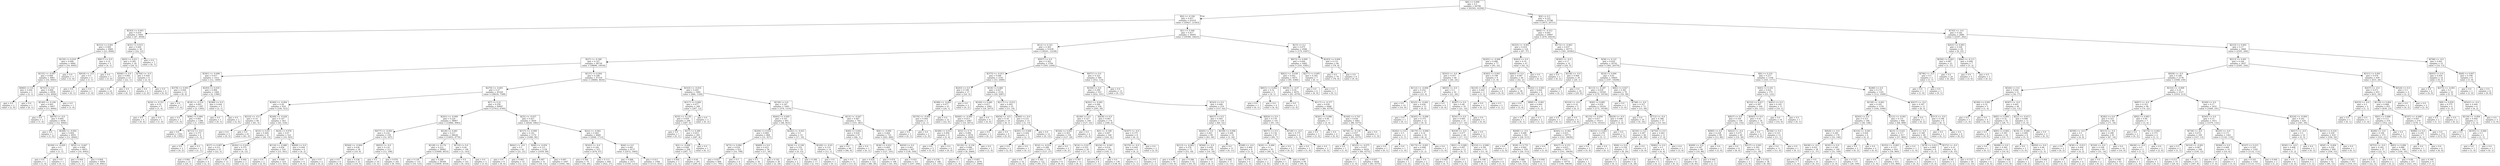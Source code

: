 digraph Tree {
node [shape=box] ;
0 [label="X[6] <= 0.099\ngini = 0.5\nsamples = 84796\nvalue = [42502, 42294]"] ;
1 [label="X[4] <= -0.194\ngini = 0.457\nsamples = 61010\nvalue = [39427, 21583]"] ;
0 -> 1 [labeldistance=2.5, labelangle=45, headlabel="True"] ;
2 [label="X[343] <= 0.003\ngini = 0.019\nsamples = 5005\nvalue = [47, 4958]"] ;
1 -> 2 ;
3 [label="X[312] <= 0.001\ngini = 0.009\nsamples = 4969\nvalue = [23, 4946]"] ;
2 -> 3 ;
4 [label="X[150] <= 0.018\ngini = 0.008\nsamples = 4964\nvalue = [19, 4945]"] ;
3 -> 4 ;
5 [label="X[155] <= -0.097\ngini = 0.006\nsamples = 4961\nvalue = [16, 4945]"] ;
4 -> 5 ;
6 [label="X[960] <= 0.0\ngini = 0.444\nsamples = 3\nvalue = [2, 1]"] ;
5 -> 6 ;
7 [label="gini = 0.0\nsamples = 2\nvalue = [2, 0]"] ;
6 -> 7 ;
8 [label="gini = 0.0\nsamples = 1\nvalue = [0, 1]"] ;
6 -> 8 ;
9 [label="X[743] <= 0.0\ngini = 0.006\nsamples = 4958\nvalue = [14, 4944]"] ;
5 -> 9 ;
10 [label="X[140] <= -0.106\ngini = 0.005\nsamples = 4957\nvalue = [13, 4944]"] ;
9 -> 10 ;
11 [label="gini = 0.0\nsamples = 1\nvalue = [1, 0]"] ;
10 -> 11 ;
12 [label="X[670] <= -0.0\ngini = 0.005\nsamples = 4956\nvalue = [12, 4944]"] ;
10 -> 12 ;
13 [label="gini = 0.0\nsamples = 1\nvalue = [1, 0]"] ;
12 -> 13 ;
14 [label="X[268] <= -0.004\ngini = 0.004\nsamples = 4955\nvalue = [11, 4944]"] ;
12 -> 14 ;
15 [label="X[184] <= -0.029\ngini = 0.5\nsamples = 2\nvalue = [1, 1]"] ;
14 -> 15 ;
16 [label="gini = 0.0\nsamples = 1\nvalue = [1, 0]"] ;
15 -> 16 ;
17 [label="gini = 0.0\nsamples = 1\nvalue = [0, 1]"] ;
15 -> 17 ;
18 [label="X[52] <= -0.647\ngini = 0.004\nsamples = 4953\nvalue = [10, 4943]"] ;
14 -> 18 ;
19 [label="gini = 0.444\nsamples = 3\nvalue = [1, 2]"] ;
18 -> 19 ;
20 [label="gini = 0.004\nsamples = 4950\nvalue = [9, 4941]"] ;
18 -> 20 ;
21 [label="gini = 0.0\nsamples = 1\nvalue = [1, 0]"] ;
9 -> 21 ;
22 [label="gini = 0.0\nsamples = 3\nvalue = [3, 0]"] ;
4 -> 22 ;
23 [label="X[817] <= 0.0\ngini = 0.32\nsamples = 5\nvalue = [4, 1]"] ;
3 -> 23 ;
24 [label="X[618] <= -0.0\ngini = 0.5\nsamples = 2\nvalue = [1, 1]"] ;
23 -> 24 ;
25 [label="gini = 0.0\nsamples = 1\nvalue = [0, 1]"] ;
24 -> 25 ;
26 [label="gini = 0.0\nsamples = 1\nvalue = [1, 0]"] ;
24 -> 26 ;
27 [label="gini = 0.0\nsamples = 3\nvalue = [3, 0]"] ;
23 -> 27 ;
28 [label="X[31] <= 0.015\ngini = 0.444\nsamples = 36\nvalue = [24, 12]"] ;
2 -> 28 ;
29 [label="X[45] <= 0.011\ngini = 0.285\nsamples = 29\nvalue = [24, 5]"] ;
28 -> 29 ;
30 [label="X[946] <= 0.0\ngini = 0.083\nsamples = 23\nvalue = [22, 1]"] ;
29 -> 30 ;
31 [label="gini = 0.0\nsamples = 22\nvalue = [22, 0]"] ;
30 -> 31 ;
32 [label="gini = 0.0\nsamples = 1\nvalue = [0, 1]"] ;
30 -> 32 ;
33 [label="X[764] <= -0.0\ngini = 0.444\nsamples = 6\nvalue = [2, 4]"] ;
29 -> 33 ;
34 [label="gini = 0.0\nsamples = 2\nvalue = [2, 0]"] ;
33 -> 34 ;
35 [label="gini = 0.0\nsamples = 4\nvalue = [0, 4]"] ;
33 -> 35 ;
36 [label="gini = 0.0\nsamples = 7\nvalue = [0, 7]"] ;
28 -> 36 ;
37 [label="X[1] <= 0.506\ngini = 0.417\nsamples = 56005\nvalue = [39380, 16625]"] ;
1 -> 37 ;
38 [label="X[12] <= 0.321\ngini = 0.363\nsamples = 51439\nvalue = [39201, 12238]"] ;
37 -> 38 ;
39 [label="X[27] <= -0.348\ngini = 0.327\nsamples = 48730\nvalue = [38696, 10034]"] ;
38 -> 39 ;
40 [label="X[381] <= -0.008\ngini = 0.017\nsamples = 1412\nvalue = [12, 1400]"] ;
39 -> 40 ;
41 [label="X[378] <= 0.003\ngini = 0.444\nsamples = 12\nvalue = [8, 4]"] ;
40 -> 41 ;
42 [label="X[24] <= -0.351\ngini = 0.32\nsamples = 5\nvalue = [1, 4]"] ;
41 -> 42 ;
43 [label="gini = 0.0\nsamples = 4\nvalue = [0, 4]"] ;
42 -> 43 ;
44 [label="gini = 0.0\nsamples = 1\nvalue = [1, 0]"] ;
42 -> 44 ;
45 [label="gini = 0.0\nsamples = 7\nvalue = [7, 0]"] ;
41 -> 45 ;
46 [label="X[293] <= 0.018\ngini = 0.006\nsamples = 1400\nvalue = [4, 1396]"] ;
40 -> 46 ;
47 [label="X[18] <= -0.514\ngini = 0.003\nsamples = 1397\nvalue = [2, 1395]"] ;
46 -> 47 ;
48 [label="gini = 0.0\nsamples = 1\nvalue = [1, 0]"] ;
47 -> 48 ;
49 [label="X[96] <= 0.904\ngini = 0.001\nsamples = 1396\nvalue = [1, 1395]"] ;
47 -> 49 ;
50 [label="gini = 0.0\nsamples = 1392\nvalue = [0, 1392]"] ;
49 -> 50 ;
51 [label="X[715] <= -0.0\ngini = 0.375\nsamples = 4\nvalue = [1, 3]"] ;
49 -> 51 ;
52 [label="gini = 0.0\nsamples = 2\nvalue = [0, 2]"] ;
51 -> 52 ;
53 [label="gini = 0.5\nsamples = 2\nvalue = [1, 1]"] ;
51 -> 53 ;
54 [label="X[380] <= 0.0\ngini = 0.444\nsamples = 3\nvalue = [2, 1]"] ;
46 -> 54 ;
55 [label="gini = 0.0\nsamples = 1\nvalue = [0, 1]"] ;
54 -> 55 ;
56 [label="gini = 0.0\nsamples = 2\nvalue = [2, 0]"] ;
54 -> 56 ;
57 [label="X[157] <= 0.004\ngini = 0.298\nsamples = 47318\nvalue = [38684, 8634]"] ;
39 -> 57 ;
58 [label="X[270] <= -0.001\ngini = 0.27\nsamples = 45326\nvalue = [38018, 7308]"] ;
57 -> 58 ;
59 [label="X[369] <= -0.004\ngini = 0.28\nsamples = 629\nvalue = [106, 523]"] ;
58 -> 59 ;
60 [label="X[533] <= -0.0\ngini = 0.14\nsamples = 66\nvalue = [61, 5]"] ;
59 -> 60 ;
61 [label="gini = 0.0\nsamples = 5\nvalue = [0, 5]"] ;
60 -> 61 ;
62 [label="gini = 0.0\nsamples = 61\nvalue = [61, 0]"] ;
60 -> 62 ;
63 [label="X[209] <= -0.028\ngini = 0.147\nsamples = 563\nvalue = [45, 518]"] ;
59 -> 63 ;
64 [label="X[33] <= 0.03\ngini = 0.464\nsamples = 41\nvalue = [26, 15]"] ;
63 -> 64 ;
65 [label="X[37] <= 0.007\ngini = 0.211\nsamples = 25\nvalue = [22, 3]"] ;
64 -> 65 ;
66 [label="gini = 0.091\nsamples = 21\nvalue = [20, 1]"] ;
65 -> 66 ;
67 [label="gini = 0.5\nsamples = 4\nvalue = [2, 2]"] ;
65 -> 67 ;
68 [label="X[262] <= 0.416\ngini = 0.375\nsamples = 16\nvalue = [4, 12]"] ;
64 -> 68 ;
69 [label="gini = 0.26\nsamples = 13\nvalue = [2, 11]"] ;
68 -> 69 ;
70 [label="gini = 0.444\nsamples = 3\nvalue = [2, 1]"] ;
68 -> 70 ;
71 [label="X[24] <= 0.078\ngini = 0.07\nsamples = 522\nvalue = [19, 503]"] ;
63 -> 71 ;
72 [label="X[116] <= -0.088\ngini = 0.056\nsamples = 516\nvalue = [15, 501]"] ;
71 -> 72 ;
73 [label="gini = 0.0\nsamples = 2\nvalue = [2, 0]"] ;
72 -> 73 ;
74 [label="gini = 0.049\nsamples = 514\nvalue = [13, 501]"] ;
72 -> 74 ;
75 [label="X[809] <= 0.0\ngini = 0.444\nsamples = 6\nvalue = [4, 2]"] ;
71 -> 75 ;
76 [label="gini = 0.0\nsamples = 4\nvalue = [4, 0]"] ;
75 -> 76 ;
77 [label="gini = 0.0\nsamples = 2\nvalue = [0, 2]"] ;
75 -> 77 ;
78 [label="X[7] <= 0.21\ngini = 0.258\nsamples = 44697\nvalue = [37912, 6785]"] ;
58 -> 78 ;
79 [label="X[201] <= -0.009\ngini = 0.224\nsamples = 38867\nvalue = [33884, 4983]"] ;
78 -> 79 ;
80 [label="X[477] <= -0.002\ngini = 0.232\nsamples = 239\nvalue = [32, 207]"] ;
79 -> 80 ;
81 [label="X[504] <= -0.004\ngini = 0.436\nsamples = 28\nvalue = [19, 9]"] ;
80 -> 81 ;
82 [label="gini = 0.0\nsamples = 6\nvalue = [0, 6]"] ;
81 -> 82 ;
83 [label="gini = 0.236\nsamples = 22\nvalue = [19, 3]"] ;
81 -> 83 ;
84 [label="X[953] <= -0.0\ngini = 0.116\nsamples = 211\nvalue = [13, 198]"] ;
80 -> 84 ;
85 [label="gini = 0.5\nsamples = 10\nvalue = [5, 5]"] ;
84 -> 85 ;
86 [label="gini = 0.076\nsamples = 201\nvalue = [8, 193]"] ;
84 -> 86 ;
87 [label="X[230] <= 0.081\ngini = 0.217\nsamples = 38628\nvalue = [33852, 4776]"] ;
79 -> 87 ;
88 [label="X[128] <= -0.174\ngini = 0.212\nsamples = 38482\nvalue = [33849, 4633]"] ;
87 -> 88 ;
89 [label="gini = 0.139\nsamples = 133\nvalue = [10, 123]"] ;
88 -> 89 ;
90 [label="gini = 0.208\nsamples = 38349\nvalue = [33839, 4510]"] ;
88 -> 90 ;
91 [label="X[710] <= 0.0\ngini = 0.04\nsamples = 146\nvalue = [3, 143]"] ;
87 -> 91 ;
92 [label="gini = 0.0\nsamples = 143\nvalue = [0, 143]"] ;
91 -> 92 ;
93 [label="gini = 0.0\nsamples = 3\nvalue = [3, 0]"] ;
91 -> 93 ;
94 [label="X[25] <= -0.037\ngini = 0.427\nsamples = 5830\nvalue = [4028, 1802]"] ;
78 -> 94 ;
95 [label="X[157] <= -0.008\ngini = 0.142\nsamples = 1170\nvalue = [1080, 90]"] ;
94 -> 95 ;
96 [label="X[641] <= -0.0\ngini = 0.5\nsamples = 42\nvalue = [21, 21]"] ;
95 -> 96 ;
97 [label="gini = 0.0\nsamples = 9\nvalue = [9, 0]"] ;
96 -> 97 ;
98 [label="gini = 0.463\nsamples = 33\nvalue = [12, 21]"] ;
96 -> 98 ;
99 [label="X[40] <= -0.054\ngini = 0.115\nsamples = 1128\nvalue = [1059, 69]"] ;
95 -> 99 ;
100 [label="gini = 0.487\nsamples = 31\nvalue = [18, 13]"] ;
99 -> 100 ;
101 [label="gini = 0.097\nsamples = 1097\nvalue = [1041, 56]"] ;
99 -> 101 ;
102 [label="X[22] <= -0.062\ngini = 0.465\nsamples = 4660\nvalue = [2948, 1712]"] ;
94 -> 102 ;
103 [label="X[343] <= -0.0\ngini = 0.164\nsamples = 523\nvalue = [476, 47]"] ;
102 -> 103 ;
104 [label="gini = 0.394\nsamples = 74\nvalue = [54, 20]"] ;
103 -> 104 ;
105 [label="gini = 0.113\nsamples = 449\nvalue = [422, 27]"] ;
103 -> 105 ;
106 [label="X[44] <= 0.0\ngini = 0.481\nsamples = 4137\nvalue = [2472, 1665]"] ;
102 -> 106 ;
107 [label="gini = 0.498\nsamples = 2571\nvalue = [1359, 1212]"] ;
106 -> 107 ;
108 [label="gini = 0.411\nsamples = 1566\nvalue = [1113, 453]"] ;
106 -> 108 ;
109 [label="X[163] <= -0.016\ngini = 0.445\nsamples = 1992\nvalue = [666, 1326]"] ;
57 -> 109 ;
110 [label="X[317] <= 0.006\ngini = 0.077\nsamples = 299\nvalue = [287, 12]"] ;
109 -> 110 ;
111 [label="X[35] <= -0.138\ngini = 0.059\nsamples = 296\nvalue = [287, 9]"] ;
110 -> 111 ;
112 [label="gini = 0.0\nsamples = 1\nvalue = [0, 1]"] ;
111 -> 112 ;
113 [label="X[17] <= 0.389\ngini = 0.053\nsamples = 295\nvalue = [287, 8]"] ;
111 -> 113 ;
114 [label="X[2] <= -0.698\ngini = 0.046\nsamples = 294\nvalue = [287, 7]"] ;
113 -> 114 ;
115 [label="gini = 0.444\nsamples = 3\nvalue = [2, 1]"] ;
114 -> 115 ;
116 [label="gini = 0.04\nsamples = 291\nvalue = [285, 6]"] ;
114 -> 116 ;
117 [label="gini = 0.0\nsamples = 1\nvalue = [0, 1]"] ;
113 -> 117 ;
118 [label="gini = 0.0\nsamples = 3\nvalue = [0, 3]"] ;
110 -> 118 ;
119 [label="X[158] <= 0.0\ngini = 0.347\nsamples = 1693\nvalue = [379, 1314]"] ;
109 -> 119 ;
120 [label="X[402] <= 0.005\ngini = 0.101\nsamples = 901\nvalue = [48, 853]"] ;
119 -> 120 ;
121 [label="X[294] <= 0.016\ngini = 0.069\nsamples = 868\nvalue = [31, 837]"] ;
120 -> 121 ;
122 [label="X[73] <= 0.084\ngini = 0.034\nsamples = 812\nvalue = [14, 798]"] ;
121 -> 122 ;
123 [label="gini = 0.027\nsamples = 806\nvalue = [11, 795]"] ;
122 -> 123 ;
124 [label="gini = 0.5\nsamples = 6\nvalue = [3, 3]"] ;
122 -> 124 ;
125 [label="X[689] <= 0.0\ngini = 0.423\nsamples = 56\nvalue = [17, 39]"] ;
121 -> 125 ;
126 [label="gini = 0.5\nsamples = 30\nvalue = [15, 15]"] ;
125 -> 126 ;
127 [label="gini = 0.142\nsamples = 26\nvalue = [2, 24]"] ;
125 -> 127 ;
128 [label="X[242] <= -0.021\ngini = 0.5\nsamples = 33\nvalue = [17, 16]"] ;
120 -> 128 ;
129 [label="X[24] <= -0.108\ngini = 0.332\nsamples = 19\nvalue = [4, 15]"] ;
128 -> 129 ;
130 [label="gini = 0.0\nsamples = 2\nvalue = [2, 0]"] ;
129 -> 130 ;
131 [label="gini = 0.208\nsamples = 17\nvalue = [2, 15]"] ;
129 -> 131 ;
132 [label="X[169] <= -0.03\ngini = 0.133\nsamples = 14\nvalue = [13, 1]"] ;
128 -> 132 ;
133 [label="gini = 0.0\nsamples = 1\nvalue = [0, 1]"] ;
132 -> 133 ;
134 [label="gini = 0.0\nsamples = 13\nvalue = [13, 0]"] ;
132 -> 134 ;
135 [label="X[13] <= -0.047\ngini = 0.487\nsamples = 792\nvalue = [331, 461]"] ;
119 -> 135 ;
136 [label="X[40] <= 0.042\ngini = 0.029\nsamples = 67\nvalue = [66, 1]"] ;
135 -> 136 ;
137 [label="gini = 0.0\nsamples = 66\nvalue = [66, 0]"] ;
136 -> 137 ;
138 [label="gini = 0.0\nsamples = 1\nvalue = [0, 1]"] ;
136 -> 138 ;
139 [label="X[9] <= -0.009\ngini = 0.464\nsamples = 725\nvalue = [265, 460]"] ;
135 -> 139 ;
140 [label="X[36] <= 0.021\ngini = 0.493\nsamples = 228\nvalue = [127, 101]"] ;
139 -> 140 ;
141 [label="gini = 0.416\nsamples = 122\nvalue = [86, 36]"] ;
140 -> 141 ;
142 [label="gini = 0.474\nsamples = 106\nvalue = [41, 65]"] ;
140 -> 142 ;
143 [label="X[450] <= 0.0\ngini = 0.401\nsamples = 497\nvalue = [138, 359]"] ;
139 -> 143 ;
144 [label="gini = 0.451\nsamples = 311\nvalue = [107, 204]"] ;
143 -> 144 ;
145 [label="gini = 0.278\nsamples = 186\nvalue = [31, 155]"] ;
143 -> 145 ;
146 [label="X[957] <= 0.0\ngini = 0.303\nsamples = 2709\nvalue = [505, 2204]"] ;
38 -> 146 ;
147 [label="X[375] <= -0.013\ngini = 0.048\nsamples = 2143\nvalue = [53, 2090]"] ;
146 -> 147 ;
148 [label="X[203] <= 0.0\ngini = 0.198\nsamples = 27\nvalue = [24, 3]"] ;
147 -> 148 ;
149 [label="X[388] <= -0.005\ngini = 0.077\nsamples = 25\nvalue = [24, 1]"] ;
148 -> 149 ;
150 [label="X[376] <= -0.001\ngini = 0.444\nsamples = 3\nvalue = [2, 1]"] ;
149 -> 150 ;
151 [label="gini = 0.0\nsamples = 1\nvalue = [0, 1]"] ;
150 -> 151 ;
152 [label="gini = 0.0\nsamples = 2\nvalue = [2, 0]"] ;
150 -> 152 ;
153 [label="gini = 0.0\nsamples = 22\nvalue = [22, 0]"] ;
149 -> 153 ;
154 [label="gini = 0.0\nsamples = 2\nvalue = [0, 2]"] ;
148 -> 154 ;
155 [label="X[18] <= 0.484\ngini = 0.027\nsamples = 2116\nvalue = [29, 2087]"] ;
147 -> 155 ;
156 [label="X[100] <= 0.049\ngini = 0.017\nsamples = 2091\nvalue = [18, 2073]"] ;
155 -> 156 ;
157 [label="X[440] <= -0.005\ngini = 0.013\nsamples = 2087\nvalue = [14, 2073]"] ;
156 -> 157 ;
158 [label="X[399] <= 0.013\ngini = 0.494\nsamples = 9\nvalue = [5, 4]"] ;
157 -> 158 ;
159 [label="gini = 0.0\nsamples = 5\nvalue = [5, 0]"] ;
158 -> 159 ;
160 [label="gini = 0.0\nsamples = 4\nvalue = [0, 4]"] ;
158 -> 160 ;
161 [label="X[52] <= 0.75\ngini = 0.009\nsamples = 2078\nvalue = [9, 2069]"] ;
157 -> 161 ;
162 [label="X[120] <= -0.156\ngini = 0.008\nsamples = 2077\nvalue = [8, 2069]"] ;
161 -> 162 ;
163 [label="gini = 0.0\nsamples = 1\nvalue = [1, 0]"] ;
162 -> 163 ;
164 [label="gini = 0.007\nsamples = 2076\nvalue = [7, 2069]"] ;
162 -> 164 ;
165 [label="gini = 0.0\nsamples = 1\nvalue = [1, 0]"] ;
161 -> 165 ;
166 [label="gini = 0.0\nsamples = 4\nvalue = [4, 0]"] ;
156 -> 166 ;
167 [label="X[117] <= -0.012\ngini = 0.493\nsamples = 25\nvalue = [11, 14]"] ;
155 -> 167 ;
168 [label="X[654] <= -0.0\ngini = 0.18\nsamples = 10\nvalue = [9, 1]"] ;
167 -> 168 ;
169 [label="gini = 0.0\nsamples = 1\nvalue = [0, 1]"] ;
168 -> 169 ;
170 [label="gini = 0.0\nsamples = 9\nvalue = [9, 0]"] ;
168 -> 170 ;
171 [label="X[560] <= -0.0\ngini = 0.231\nsamples = 15\nvalue = [2, 13]"] ;
167 -> 171 ;
172 [label="X[301] <= 0.008\ngini = 0.444\nsamples = 3\nvalue = [2, 1]"] ;
171 -> 172 ;
173 [label="gini = 0.0\nsamples = 2\nvalue = [2, 0]"] ;
172 -> 173 ;
174 [label="gini = 0.0\nsamples = 1\nvalue = [0, 1]"] ;
172 -> 174 ;
175 [label="gini = 0.0\nsamples = 12\nvalue = [0, 12]"] ;
171 -> 175 ;
176 [label="X[971] <= 0.0\ngini = 0.322\nsamples = 566\nvalue = [452, 114]"] ;
146 -> 176 ;
177 [label="X[350] <= 0.0\ngini = 0.299\nsamples = 553\nvalue = [452, 101]"] ;
176 -> 177 ;
178 [label="X[201] <= -0.001\ngini = 0.206\nsamples = 334\nvalue = [295, 39]"] ;
177 -> 178 ;
179 [label="X[199] <= 0.0\ngini = 0.327\nsamples = 160\nvalue = [127, 33]"] ;
178 -> 179 ;
180 [label="X[344] <= 0.001\ngini = 0.303\nsamples = 156\nvalue = [127, 29]"] ;
179 -> 180 ;
181 [label="X[32] <= -0.014\ngini = 0.289\nsamples = 154\nvalue = [127, 27]"] ;
180 -> 181 ;
182 [label="gini = 0.0\nsamples = 32\nvalue = [32, 0]"] ;
181 -> 182 ;
183 [label="gini = 0.345\nsamples = 122\nvalue = [95, 27]"] ;
181 -> 183 ;
184 [label="gini = 0.0\nsamples = 2\nvalue = [0, 2]"] ;
180 -> 184 ;
185 [label="gini = 0.0\nsamples = 4\nvalue = [0, 4]"] ;
179 -> 185 ;
186 [label="X[639] <= 0.0\ngini = 0.067\nsamples = 174\nvalue = [168, 6]"] ;
178 -> 186 ;
187 [label="X[5] <= -0.168\ngini = 0.047\nsamples = 166\nvalue = [162, 4]"] ;
186 -> 187 ;
188 [label="X[14] <= 0.017\ngini = 0.255\nsamples = 20\nvalue = [17, 3]"] ;
187 -> 188 ;
189 [label="gini = 0.0\nsamples = 9\nvalue = [9, 0]"] ;
188 -> 189 ;
190 [label="gini = 0.397\nsamples = 11\nvalue = [8, 3]"] ;
188 -> 190 ;
191 [label="X[254] <= -0.001\ngini = 0.014\nsamples = 146\nvalue = [145, 1]"] ;
187 -> 191 ;
192 [label="gini = 0.219\nsamples = 8\nvalue = [7, 1]"] ;
191 -> 192 ;
193 [label="gini = 0.0\nsamples = 138\nvalue = [138, 0]"] ;
191 -> 193 ;
194 [label="X[307] <= -0.0\ngini = 0.375\nsamples = 8\nvalue = [6, 2]"] ;
186 -> 194 ;
195 [label="X[376] <= -0.0\ngini = 0.444\nsamples = 6\nvalue = [4, 2]"] ;
194 -> 195 ;
196 [label="gini = 0.5\nsamples = 2\nvalue = [1, 1]"] ;
195 -> 196 ;
197 [label="gini = 0.375\nsamples = 4\nvalue = [3, 1]"] ;
195 -> 197 ;
198 [label="gini = 0.0\nsamples = 2\nvalue = [2, 0]"] ;
194 -> 198 ;
199 [label="X[343] <= 0.0\ngini = 0.406\nsamples = 219\nvalue = [157, 62]"] ;
177 -> 199 ;
200 [label="X[637] <= 0.0\ngini = 0.493\nsamples = 118\nvalue = [66, 52]"] ;
199 -> 200 ;
201 [label="X[445] <= 0.0\ngini = 0.463\nsamples = 99\nvalue = [63, 36]"] ;
200 -> 201 ;
202 [label="X[213] <= -0.002\ngini = 0.378\nsamples = 71\nvalue = [53, 18]"] ;
201 -> 202 ;
203 [label="gini = 0.499\nsamples = 19\nvalue = [10, 9]"] ;
202 -> 203 ;
204 [label="gini = 0.286\nsamples = 52\nvalue = [43, 9]"] ;
202 -> 204 ;
205 [label="X[566] <= -0.0\ngini = 0.459\nsamples = 28\nvalue = [10, 18]"] ;
201 -> 205 ;
206 [label="gini = 0.397\nsamples = 11\nvalue = [8, 3]"] ;
205 -> 206 ;
207 [label="gini = 0.208\nsamples = 17\nvalue = [2, 15]"] ;
205 -> 207 ;
208 [label="X[109] <= 0.006\ngini = 0.266\nsamples = 19\nvalue = [3, 16]"] ;
200 -> 208 ;
209 [label="gini = 0.0\nsamples = 11\nvalue = [0, 11]"] ;
208 -> 209 ;
210 [label="X[308] <= -0.0\ngini = 0.469\nsamples = 8\nvalue = [3, 5]"] ;
208 -> 210 ;
211 [label="gini = 0.278\nsamples = 6\nvalue = [1, 5]"] ;
210 -> 211 ;
212 [label="gini = 0.0\nsamples = 2\nvalue = [2, 0]"] ;
210 -> 212 ;
213 [label="X[824] <= 0.0\ngini = 0.178\nsamples = 101\nvalue = [91, 10]"] ;
199 -> 213 ;
214 [label="X[671] <= 0.0\ngini = 0.134\nsamples = 97\nvalue = [90, 7]"] ;
213 -> 214 ;
215 [label="X[20] <= -0.484\ngini = 0.1\nsamples = 95\nvalue = [90, 5]"] ;
214 -> 215 ;
216 [label="gini = 0.0\nsamples = 1\nvalue = [0, 1]"] ;
215 -> 216 ;
217 [label="gini = 0.081\nsamples = 94\nvalue = [90, 4]"] ;
215 -> 217 ;
218 [label="gini = 0.0\nsamples = 2\nvalue = [0, 2]"] ;
214 -> 218 ;
219 [label="X[728] <= -0.0\ngini = 0.375\nsamples = 4\nvalue = [1, 3]"] ;
213 -> 219 ;
220 [label="gini = 0.0\nsamples = 1\nvalue = [1, 0]"] ;
219 -> 220 ;
221 [label="gini = 0.0\nsamples = 3\nvalue = [0, 3]"] ;
219 -> 221 ;
222 [label="gini = 0.0\nsamples = 13\nvalue = [0, 13]"] ;
176 -> 222 ;
223 [label="X[15] <= 0.2\ngini = 0.075\nsamples = 4566\nvalue = [179, 4387]"] ;
37 -> 223 ;
224 [label="X[672] <= 0.009\ngini = 0.044\nsamples = 4482\nvalue = [101, 4381]"] ;
223 -> 224 ;
225 [label="X[821] <= -0.038\ngini = 0.042\nsamples = 4475\nvalue = [95, 4380]"] ;
224 -> 225 ;
226 [label="X[831] <= 0.002\ngini = 0.32\nsamples = 5\nvalue = [4, 1]"] ;
225 -> 226 ;
227 [label="gini = 0.0\nsamples = 1\nvalue = [0, 1]"] ;
226 -> 227 ;
228 [label="gini = 0.0\nsamples = 4\nvalue = [4, 0]"] ;
226 -> 228 ;
229 [label="X[835] <= -0.07\ngini = 0.04\nsamples = 4470\nvalue = [91, 4379]"] ;
225 -> 229 ;
230 [label="gini = 0.0\nsamples = 2\nvalue = [2, 0]"] ;
229 -> 230 ;
231 [label="X[117] <= -0.377\ngini = 0.039\nsamples = 4468\nvalue = [89, 4379]"] ;
229 -> 231 ;
232 [label="X[261] <= 0.086\ngini = 0.49\nsamples = 7\nvalue = [3, 4]"] ;
231 -> 232 ;
233 [label="gini = 0.0\nsamples = 3\nvalue = [3, 0]"] ;
232 -> 233 ;
234 [label="gini = 0.0\nsamples = 4\nvalue = [0, 4]"] ;
232 -> 234 ;
235 [label="X[160] <= 0.743\ngini = 0.038\nsamples = 4461\nvalue = [86, 4375]"] ;
231 -> 235 ;
236 [label="X[736] <= -0.139\ngini = 0.037\nsamples = 4460\nvalue = [85, 4375]"] ;
235 -> 236 ;
237 [label="gini = 0.0\nsamples = 1\nvalue = [1, 0]"] ;
236 -> 237 ;
238 [label="X[225] <= -0.075\ngini = 0.037\nsamples = 4459\nvalue = [84, 4375]"] ;
236 -> 238 ;
239 [label="gini = 0.0\nsamples = 1\nvalue = [1, 0]"] ;
238 -> 239 ;
240 [label="gini = 0.037\nsamples = 4458\nvalue = [83, 4375]"] ;
238 -> 240 ;
241 [label="gini = 0.0\nsamples = 1\nvalue = [1, 0]"] ;
235 -> 241 ;
242 [label="X[277] <= 0.005\ngini = 0.245\nsamples = 7\nvalue = [6, 1]"] ;
224 -> 242 ;
243 [label="gini = 0.0\nsamples = 6\nvalue = [6, 0]"] ;
242 -> 243 ;
244 [label="gini = 0.0\nsamples = 1\nvalue = [0, 1]"] ;
242 -> 244 ;
245 [label="X[243] <= 0.004\ngini = 0.133\nsamples = 84\nvalue = [78, 6]"] ;
223 -> 245 ;
246 [label="gini = 0.0\nsamples = 78\nvalue = [78, 0]"] ;
245 -> 246 ;
247 [label="gini = 0.0\nsamples = 6\nvalue = [0, 6]"] ;
245 -> 247 ;
248 [label="X[4] <= 0.3\ngini = 0.225\nsamples = 23786\nvalue = [3075, 20711]"] ;
0 -> 248 [labeldistance=2.5, labelangle=-45, headlabel="False"] ;
249 [label="X[64] <= -0.312\ngini = 0.045\nsamples = 20897\nvalue = [478, 20419]"] ;
248 -> 249 ;
250 [label="X[225] <= -0.001\ngini = 0.419\nsamples = 124\nvalue = [87, 37]"] ;
249 -> 250 ;
251 [label="X[205] <= -0.006\ngini = 0.486\nsamples = 77\nvalue = [45, 32]"] ;
250 -> 251 ;
252 [label="X[543] <= -0.0\ngini = 0.457\nsamples = 68\nvalue = [44, 24]"] ;
251 -> 252 ;
253 [label="X[112] <= -0.008\ngini = 0.252\nsamples = 27\nvalue = [23, 4]"] ;
252 -> 253 ;
254 [label="gini = 0.0\nsamples = 14\nvalue = [14, 0]"] ;
253 -> 254 ;
255 [label="X[225] <= -0.002\ngini = 0.426\nsamples = 13\nvalue = [9, 4]"] ;
253 -> 255 ;
256 [label="gini = 0.0\nsamples = 1\nvalue = [0, 1]"] ;
255 -> 256 ;
257 [label="X[205] <= -0.006\ngini = 0.375\nsamples = 12\nvalue = [9, 3]"] ;
255 -> 257 ;
258 [label="X[282] <= 0.0\ngini = 0.5\nsamples = 2\nvalue = [1, 1]"] ;
257 -> 258 ;
259 [label="gini = 0.0\nsamples = 1\nvalue = [0, 1]"] ;
258 -> 259 ;
260 [label="gini = 0.0\nsamples = 1\nvalue = [1, 0]"] ;
258 -> 260 ;
261 [label="X[170] <= -0.006\ngini = 0.32\nsamples = 10\nvalue = [8, 2]"] ;
257 -> 261 ;
262 [label="X[173] <= -0.001\ngini = 0.408\nsamples = 7\nvalue = [5, 2]"] ;
261 -> 262 ;
263 [label="gini = 0.48\nsamples = 5\nvalue = [3, 2]"] ;
262 -> 263 ;
264 [label="gini = 0.0\nsamples = 2\nvalue = [2, 0]"] ;
262 -> 264 ;
265 [label="gini = 0.0\nsamples = 3\nvalue = [3, 0]"] ;
261 -> 265 ;
266 [label="X[835] <= -0.0\ngini = 0.5\nsamples = 41\nvalue = [21, 20]"] ;
252 -> 266 ;
267 [label="gini = 0.0\nsamples = 6\nvalue = [0, 6]"] ;
266 -> 267 ;
268 [label="X[287] <= 0.0\ngini = 0.48\nsamples = 35\nvalue = [21, 14]"] ;
266 -> 268 ;
269 [label="X[541] <= 0.0\ngini = 0.495\nsamples = 31\nvalue = [17, 14]"] ;
268 -> 269 ;
270 [label="X[439] <= -0.0\ngini = 0.477\nsamples = 28\nvalue = [17, 11]"] ;
269 -> 270 ;
271 [label="X[41] <= 0.006\ngini = 0.497\nsamples = 13\nvalue = [6, 7]"] ;
270 -> 271 ;
272 [label="gini = 0.463\nsamples = 11\nvalue = [4, 7]"] ;
271 -> 272 ;
273 [label="gini = 0.0\nsamples = 2\nvalue = [2, 0]"] ;
271 -> 273 ;
274 [label="X[214] <= -0.006\ngini = 0.391\nsamples = 15\nvalue = [11, 4]"] ;
270 -> 274 ;
275 [label="gini = 0.198\nsamples = 9\nvalue = [8, 1]"] ;
274 -> 275 ;
276 [label="gini = 0.5\nsamples = 6\nvalue = [3, 3]"] ;
274 -> 276 ;
277 [label="gini = 0.0\nsamples = 3\nvalue = [0, 3]"] ;
269 -> 277 ;
278 [label="gini = 0.0\nsamples = 4\nvalue = [4, 0]"] ;
268 -> 278 ;
279 [label="X[383] <= 0.001\ngini = 0.198\nsamples = 9\nvalue = [1, 8]"] ;
251 -> 279 ;
280 [label="X[218] <= 0.0\ngini = 0.444\nsamples = 3\nvalue = [1, 2]"] ;
279 -> 280 ;
281 [label="gini = 0.0\nsamples = 1\nvalue = [0, 1]"] ;
280 -> 281 ;
282 [label="gini = 0.5\nsamples = 2\nvalue = [1, 1]"] ;
280 -> 282 ;
283 [label="gini = 0.0\nsamples = 6\nvalue = [0, 6]"] ;
279 -> 283 ;
284 [label="X[443] <= 0.0\ngini = 0.19\nsamples = 47\nvalue = [42, 5]"] ;
250 -> 284 ;
285 [label="X[683] <= 0.0\ngini = 0.087\nsamples = 44\nvalue = [42, 2]"] ;
284 -> 285 ;
286 [label="gini = 0.0\nsamples = 38\nvalue = [38, 0]"] ;
285 -> 286 ;
287 [label="X[202] <= 0.003\ngini = 0.444\nsamples = 6\nvalue = [4, 2]"] ;
285 -> 287 ;
288 [label="gini = 0.0\nsamples = 3\nvalue = [3, 0]"] ;
287 -> 288 ;
289 [label="X[89] <= -0.061\ngini = 0.444\nsamples = 3\nvalue = [1, 2]"] ;
287 -> 289 ;
290 [label="gini = 0.0\nsamples = 1\nvalue = [0, 1]"] ;
289 -> 290 ;
291 [label="gini = 0.5\nsamples = 2\nvalue = [1, 1]"] ;
289 -> 291 ;
292 [label="gini = 0.0\nsamples = 3\nvalue = [0, 3]"] ;
284 -> 292 ;
293 [label="X[172] <= -0.063\ngini = 0.037\nsamples = 20773\nvalue = [391, 20382]"] ;
249 -> 293 ;
294 [label="X[585] <= -0.0\ngini = 0.17\nsamples = 32\nvalue = [29, 3]"] ;
293 -> 294 ;
295 [label="gini = 0.0\nsamples = 2\nvalue = [0, 2]"] ;
294 -> 295 ;
296 [label="X[536] <= -0.0\ngini = 0.064\nsamples = 30\nvalue = [29, 1]"] ;
294 -> 296 ;
297 [label="gini = 0.0\nsamples = 1\nvalue = [0, 1]"] ;
296 -> 297 ;
298 [label="gini = 0.0\nsamples = 29\nvalue = [29, 0]"] ;
296 -> 298 ;
299 [label="X[58] <= 0.122\ngini = 0.034\nsamples = 20741\nvalue = [362, 20379]"] ;
293 -> 299 ;
300 [label="X[10] <= 0.094\ngini = 0.02\nsamples = 19405\nvalue = [197, 19208]"] ;
299 -> 300 ;
301 [label="X[113] <= -0.287\ngini = 0.018\nsamples = 19329\nvalue = [179, 19150]"] ;
300 -> 301 ;
302 [label="X[319] <= -0.0\ngini = 0.32\nsamples = 5\nvalue = [4, 1]"] ;
301 -> 302 ;
303 [label="gini = 0.0\nsamples = 1\nvalue = [0, 1]"] ;
302 -> 303 ;
304 [label="gini = 0.0\nsamples = 4\nvalue = [4, 0]"] ;
302 -> 304 ;
305 [label="X[40] <= 0.685\ngini = 0.018\nsamples = 19324\nvalue = [175, 19149]"] ;
301 -> 305 ;
306 [label="X[133] <= -0.056\ngini = 0.017\nsamples = 19313\nvalue = [170, 19143]"] ;
305 -> 306 ;
307 [label="X[608] <= -0.0\ngini = 0.098\nsamples = 541\nvalue = [28, 513]"] ;
306 -> 307 ;
308 [label="gini = 0.0\nsamples = 2\nvalue = [2, 0]"] ;
307 -> 308 ;
309 [label="X[39] <= 0.733\ngini = 0.092\nsamples = 539\nvalue = [26, 513]"] ;
307 -> 309 ;
310 [label="gini = 0.086\nsamples = 536\nvalue = [24, 512]"] ;
309 -> 310 ;
311 [label="gini = 0.444\nsamples = 3\nvalue = [2, 1]"] ;
309 -> 311 ;
312 [label="X[265] <= -0.302\ngini = 0.015\nsamples = 18772\nvalue = [142, 18630]"] ;
306 -> 312 ;
313 [label="gini = 0.0\nsamples = 1\nvalue = [1, 0]"] ;
312 -> 313 ;
314 [label="X[427] <= 0.151\ngini = 0.015\nsamples = 18771\nvalue = [141, 18630]"] ;
312 -> 314 ;
315 [label="gini = 0.015\nsamples = 18770\nvalue = [140, 18630]"] ;
314 -> 315 ;
316 [label="gini = 0.0\nsamples = 1\nvalue = [1, 0]"] ;
314 -> 316 ;
317 [label="X[629] <= -0.0\ngini = 0.496\nsamples = 11\nvalue = [5, 6]"] ;
305 -> 317 ;
318 [label="X[253] <= 0.003\ngini = 0.278\nsamples = 6\nvalue = [5, 1]"] ;
317 -> 318 ;
319 [label="gini = 0.0\nsamples = 5\nvalue = [5, 0]"] ;
318 -> 319 ;
320 [label="gini = 0.0\nsamples = 1\nvalue = [0, 1]"] ;
318 -> 320 ;
321 [label="gini = 0.0\nsamples = 5\nvalue = [0, 5]"] ;
317 -> 321 ;
322 [label="X[82] <= 0.027\ngini = 0.361\nsamples = 76\nvalue = [18, 58]"] ;
300 -> 322 ;
323 [label="gini = 0.0\nsamples = 3\nvalue = [3, 0]"] ;
322 -> 323 ;
324 [label="X[748] <= -0.0\ngini = 0.327\nsamples = 73\nvalue = [15, 58]"] ;
322 -> 324 ;
325 [label="gini = 0.0\nsamples = 16\nvalue = [0, 16]"] ;
324 -> 325 ;
326 [label="X[712] <= -0.0\ngini = 0.388\nsamples = 57\nvalue = [15, 42]"] ;
324 -> 326 ;
327 [label="X[330] <= 0.0\ngini = 0.287\nsamples = 46\nvalue = [8, 38]"] ;
326 -> 327 ;
328 [label="X[94] <= 0.01\ngini = 0.339\nsamples = 37\nvalue = [8, 29]"] ;
327 -> 328 ;
329 [label="gini = 0.32\nsamples = 5\nvalue = [4, 1]"] ;
328 -> 329 ;
330 [label="gini = 0.219\nsamples = 32\nvalue = [4, 28]"] ;
328 -> 330 ;
331 [label="gini = 0.0\nsamples = 9\nvalue = [0, 9]"] ;
327 -> 331 ;
332 [label="X[750] <= 0.0\ngini = 0.463\nsamples = 11\nvalue = [7, 4]"] ;
326 -> 332 ;
333 [label="X[982] <= 0.0\ngini = 0.5\nsamples = 8\nvalue = [4, 4]"] ;
332 -> 333 ;
334 [label="gini = 0.32\nsamples = 5\nvalue = [4, 1]"] ;
333 -> 334 ;
335 [label="gini = 0.0\nsamples = 3\nvalue = [0, 3]"] ;
333 -> 335 ;
336 [label="gini = 0.0\nsamples = 3\nvalue = [3, 0]"] ;
332 -> 336 ;
337 [label="X[6] <= 0.219\ngini = 0.217\nsamples = 1336\nvalue = [165, 1171]"] ;
299 -> 337 ;
338 [label="X[45] <= 0.102\ngini = 0.422\nsamples = 175\nvalue = [53, 122]"] ;
337 -> 338 ;
339 [label="X[152] <= 0.017\ngini = 0.387\nsamples = 164\nvalue = [43, 121]"] ;
338 -> 339 ;
340 [label="X[827] <= 0.0\ngini = 0.339\nsamples = 148\nvalue = [32, 116]"] ;
339 -> 340 ;
341 [label="X[985] <= 0.0\ngini = 0.228\nsamples = 99\nvalue = [13, 86]"] ;
340 -> 341 ;
342 [label="X[499] <= -0.0\ngini = 0.187\nsamples = 96\nvalue = [10, 86]"] ;
341 -> 342 ;
343 [label="gini = 0.157\nsamples = 93\nvalue = [8, 85]"] ;
342 -> 343 ;
344 [label="gini = 0.444\nsamples = 3\nvalue = [2, 1]"] ;
342 -> 344 ;
345 [label="gini = 0.0\nsamples = 3\nvalue = [3, 0]"] ;
341 -> 345 ;
346 [label="X[422] <= -0.0\ngini = 0.475\nsamples = 49\nvalue = [19, 30]"] ;
340 -> 346 ;
347 [label="gini = 0.0\nsamples = 8\nvalue = [8, 0]"] ;
346 -> 347 ;
348 [label="X[237] <= 0.001\ngini = 0.393\nsamples = 41\nvalue = [11, 30]"] ;
346 -> 348 ;
349 [label="gini = 0.0\nsamples = 3\nvalue = [3, 0]"] ;
348 -> 349 ;
350 [label="gini = 0.332\nsamples = 38\nvalue = [8, 30]"] ;
348 -> 350 ;
351 [label="X[565] <= 0.0\ngini = 0.43\nsamples = 16\nvalue = [11, 5]"] ;
339 -> 351 ;
352 [label="gini = 0.0\nsamples = 4\nvalue = [0, 4]"] ;
351 -> 352 ;
353 [label="X[164] <= 0.0\ngini = 0.153\nsamples = 12\nvalue = [11, 1]"] ;
351 -> 353 ;
354 [label="gini = 0.0\nsamples = 11\nvalue = [11, 0]"] ;
353 -> 354 ;
355 [label="gini = 0.0\nsamples = 1\nvalue = [0, 1]"] ;
353 -> 355 ;
356 [label="X[451] <= 0.0\ngini = 0.165\nsamples = 11\nvalue = [10, 1]"] ;
338 -> 356 ;
357 [label="gini = 0.0\nsamples = 10\nvalue = [10, 0]"] ;
356 -> 357 ;
358 [label="gini = 0.0\nsamples = 1\nvalue = [0, 1]"] ;
356 -> 358 ;
359 [label="X[280] <= 0.0\ngini = 0.174\nsamples = 1161\nvalue = [112, 1049]"] ;
337 -> 359 ;
360 [label="X[158] <= -0.001\ngini = 0.165\nsamples = 1150\nvalue = [104, 1046]"] ;
359 -> 360 ;
361 [label="X[593] <= 0.0\ngini = 0.315\nsamples = 184\nvalue = [36, 148]"] ;
360 -> 361 ;
362 [label="X[829] <= -0.0\ngini = 0.295\nsamples = 178\nvalue = [32, 146]"] ;
361 -> 362 ;
363 [label="X[438] <= -0.0\ngini = 0.051\nsamples = 38\nvalue = [1, 37]"] ;
362 -> 363 ;
364 [label="gini = 0.245\nsamples = 7\nvalue = [1, 6]"] ;
363 -> 364 ;
365 [label="gini = 0.0\nsamples = 31\nvalue = [0, 31]"] ;
363 -> 365 ;
366 [label="X[391] <= 0.0\ngini = 0.345\nsamples = 140\nvalue = [31, 109]"] ;
362 -> 366 ;
367 [label="gini = 0.0\nsamples = 3\nvalue = [3, 0]"] ;
366 -> 367 ;
368 [label="gini = 0.325\nsamples = 137\nvalue = [28, 109]"] ;
366 -> 368 ;
369 [label="X[316] <= -0.001\ngini = 0.444\nsamples = 6\nvalue = [4, 2]"] ;
361 -> 369 ;
370 [label="gini = 0.0\nsamples = 2\nvalue = [0, 2]"] ;
369 -> 370 ;
371 [label="gini = 0.0\nsamples = 4\nvalue = [4, 0]"] ;
369 -> 371 ;
372 [label="X[121] <= -0.001\ngini = 0.131\nsamples = 966\nvalue = [68, 898]"] ;
360 -> 372 ;
373 [label="X[23] <= 0.431\ngini = 0.117\nsamples = 917\nvalue = [57, 860]"] ;
372 -> 373 ;
374 [label="X[352] <= -0.003\ngini = 0.115\nsamples = 916\nvalue = [56, 860]"] ;
373 -> 374 ;
375 [label="gini = 0.0\nsamples = 1\nvalue = [1, 0]"] ;
374 -> 375 ;
376 [label="gini = 0.113\nsamples = 915\nvalue = [55, 860]"] ;
374 -> 376 ;
377 [label="gini = 0.0\nsamples = 1\nvalue = [1, 0]"] ;
373 -> 377 ;
378 [label="X[267] <= -0.0\ngini = 0.348\nsamples = 49\nvalue = [11, 38]"] ;
372 -> 378 ;
379 [label="X[79] <= 0.013\ngini = 0.469\nsamples = 8\nvalue = [5, 3]"] ;
378 -> 379 ;
380 [label="gini = 0.0\nsamples = 3\nvalue = [0, 3]"] ;
379 -> 380 ;
381 [label="gini = 0.0\nsamples = 5\nvalue = [5, 0]"] ;
379 -> 381 ;
382 [label="X[372] <= -0.0\ngini = 0.25\nsamples = 41\nvalue = [6, 35]"] ;
378 -> 382 ;
383 [label="gini = 0.48\nsamples = 5\nvalue = [3, 2]"] ;
382 -> 383 ;
384 [label="gini = 0.153\nsamples = 36\nvalue = [3, 33]"] ;
382 -> 384 ;
385 [label="X[437] <= -0.0\ngini = 0.397\nsamples = 11\nvalue = [8, 3]"] ;
359 -> 385 ;
386 [label="gini = 0.0\nsamples = 2\nvalue = [0, 2]"] ;
385 -> 386 ;
387 [label="X[513] <= -0.0\ngini = 0.198\nsamples = 9\nvalue = [8, 1]"] ;
385 -> 387 ;
388 [label="gini = 0.0\nsamples = 1\nvalue = [0, 1]"] ;
387 -> 388 ;
389 [label="gini = 0.0\nsamples = 8\nvalue = [8, 0]"] ;
387 -> 389 ;
390 [label="X[745] <= -0.0\ngini = 0.182\nsamples = 2889\nvalue = [2597, 292]"] ;
248 -> 390 ;
391 [label="X[431] <= 0.003\ngini = 0.328\nsamples = 29\nvalue = [6, 23]"] ;
390 -> 391 ;
392 [label="X[294] <= 0.003\ngini = 0.087\nsamples = 22\nvalue = [1, 21]"] ;
391 -> 392 ;
393 [label="X[796] <= -0.0\ngini = 0.5\nsamples = 2\nvalue = [1, 1]"] ;
392 -> 393 ;
394 [label="gini = 0.0\nsamples = 1\nvalue = [1, 0]"] ;
393 -> 394 ;
395 [label="gini = 0.0\nsamples = 1\nvalue = [0, 1]"] ;
393 -> 395 ;
396 [label="gini = 0.0\nsamples = 20\nvalue = [0, 20]"] ;
392 -> 396 ;
397 [label="X[66] <= -0.111\ngini = 0.408\nsamples = 7\nvalue = [5, 2]"] ;
391 -> 397 ;
398 [label="gini = 0.0\nsamples = 5\nvalue = [5, 0]"] ;
397 -> 398 ;
399 [label="gini = 0.0\nsamples = 2\nvalue = [0, 2]"] ;
397 -> 399 ;
400 [label="X[233] <= 0.002\ngini = 0.17\nsamples = 2860\nvalue = [2591, 269]"] ;
390 -> 400 ;
401 [label="X[213] <= 0.001\ngini = 0.164\nsamples = 2837\nvalue = [2581, 256]"] ;
400 -> 401 ;
402 [label="X[958] <= -0.0\ngini = 0.189\nsamples = 2178\nvalue = [1948, 230]"] ;
401 -> 402 ;
403 [label="X[544] <= 0.0\ngini = 0.444\nsamples = 51\nvalue = [34, 17]"] ;
402 -> 403 ;
404 [label="X[180] <= 0.001\ngini = 0.32\nsamples = 5\nvalue = [1, 4]"] ;
403 -> 404 ;
405 [label="gini = 0.0\nsamples = 1\nvalue = [1, 0]"] ;
404 -> 405 ;
406 [label="gini = 0.0\nsamples = 4\nvalue = [0, 4]"] ;
404 -> 406 ;
407 [label="X[587] <= -0.0\ngini = 0.405\nsamples = 46\nvalue = [33, 13]"] ;
403 -> 407 ;
408 [label="X[85] <= 0.004\ngini = 0.32\nsamples = 35\nvalue = [28, 7]"] ;
407 -> 408 ;
409 [label="gini = 0.0\nsamples = 9\nvalue = [9, 0]"] ;
408 -> 409 ;
410 [label="X[85] <= 0.004\ngini = 0.393\nsamples = 26\nvalue = [19, 7]"] ;
408 -> 410 ;
411 [label="gini = 0.0\nsamples = 1\nvalue = [0, 1]"] ;
410 -> 411 ;
412 [label="X[498] <= 0.0\ngini = 0.365\nsamples = 25\nvalue = [19, 6]"] ;
410 -> 412 ;
413 [label="gini = 0.0\nsamples = 4\nvalue = [4, 0]"] ;
412 -> 413 ;
414 [label="gini = 0.408\nsamples = 21\nvalue = [15, 6]"] ;
412 -> 414 ;
415 [label="X[21] <= -0.013\ngini = 0.496\nsamples = 11\nvalue = [5, 6]"] ;
407 -> 415 ;
416 [label="X[19] <= -0.006\ngini = 0.469\nsamples = 8\nvalue = [5, 3]"] ;
415 -> 416 ;
417 [label="gini = 0.0\nsamples = 3\nvalue = [3, 0]"] ;
416 -> 417 ;
418 [label="X[650] <= -0.0\ngini = 0.48\nsamples = 5\nvalue = [2, 3]"] ;
416 -> 418 ;
419 [label="gini = 0.0\nsamples = 2\nvalue = [0, 2]"] ;
418 -> 419 ;
420 [label="gini = 0.444\nsamples = 3\nvalue = [2, 1]"] ;
418 -> 420 ;
421 [label="gini = 0.0\nsamples = 3\nvalue = [0, 3]"] ;
415 -> 421 ;
422 [label="X[143] <= -0.009\ngini = 0.18\nsamples = 2127\nvalue = [1914, 213]"] ;
402 -> 422 ;
423 [label="X[807] <= -0.0\ngini = 0.353\nsamples = 96\nvalue = [74, 22]"] ;
422 -> 423 ;
424 [label="X[382] <= 0.0\ngini = 0.323\nsamples = 89\nvalue = [71, 18]"] ;
423 -> 424 ;
425 [label="X[590] <= -0.0\ngini = 0.5\nsamples = 8\nvalue = [4, 4]"] ;
424 -> 425 ;
426 [label="gini = 0.0\nsamples = 2\nvalue = [0, 2]"] ;
425 -> 426 ;
427 [label="X[36] <= -0.013\ngini = 0.444\nsamples = 6\nvalue = [4, 2]"] ;
425 -> 427 ;
428 [label="gini = 0.0\nsamples = 2\nvalue = [2, 0]"] ;
427 -> 428 ;
429 [label="gini = 0.5\nsamples = 4\nvalue = [2, 2]"] ;
427 -> 429 ;
430 [label="X[513] <= -0.0\ngini = 0.286\nsamples = 81\nvalue = [67, 14]"] ;
424 -> 430 ;
431 [label="X[320] <= -0.0\ngini = 0.338\nsamples = 65\nvalue = [51, 14]"] ;
430 -> 431 ;
432 [label="gini = 0.0\nsamples = 2\nvalue = [0, 2]"] ;
431 -> 432 ;
433 [label="gini = 0.308\nsamples = 63\nvalue = [51, 12]"] ;
431 -> 433 ;
434 [label="gini = 0.0\nsamples = 16\nvalue = [16, 0]"] ;
430 -> 434 ;
435 [label="X[92] <= 0.063\ngini = 0.49\nsamples = 7\nvalue = [3, 4]"] ;
423 -> 435 ;
436 [label="gini = 0.0\nsamples = 3\nvalue = [0, 3]"] ;
435 -> 436 ;
437 [label="X[174] <= 0.002\ngini = 0.375\nsamples = 4\nvalue = [3, 1]"] ;
435 -> 437 ;
438 [label="X[636] <= -0.0\ngini = 0.5\nsamples = 2\nvalue = [1, 1]"] ;
437 -> 438 ;
439 [label="gini = 0.0\nsamples = 1\nvalue = [1, 0]"] ;
438 -> 439 ;
440 [label="gini = 0.0\nsamples = 1\nvalue = [0, 1]"] ;
438 -> 440 ;
441 [label="gini = 0.0\nsamples = 2\nvalue = [2, 0]"] ;
437 -> 441 ;
442 [label="X[349] <= 0.0\ngini = 0.17\nsamples = 2031\nvalue = [1840, 191]"] ;
422 -> 442 ;
443 [label="X[505] <= 0.0\ngini = 0.15\nsamples = 1611\nvalue = [1479, 132]"] ;
442 -> 443 ;
444 [label="X[738] <= -0.0\ngini = 0.072\nsamples = 350\nvalue = [337, 13]"] ;
443 -> 444 ;
445 [label="gini = 0.5\nsamples = 2\nvalue = [1, 1]"] ;
444 -> 445 ;
446 [label="X[310] <= -0.001\ngini = 0.067\nsamples = 348\nvalue = [336, 12]"] ;
444 -> 446 ;
447 [label="gini = 0.213\nsamples = 33\nvalue = [29, 4]"] ;
446 -> 447 ;
448 [label="gini = 0.05\nsamples = 315\nvalue = [307, 8]"] ;
446 -> 448 ;
449 [label="X[165] <= -0.0\ngini = 0.171\nsamples = 1261\nvalue = [1142, 119]"] ;
443 -> 449 ;
450 [label="X[584] <= 0.0\ngini = 0.469\nsamples = 16\nvalue = [10, 6]"] ;
449 -> 450 ;
451 [label="gini = 0.497\nsamples = 13\nvalue = [7, 6]"] ;
450 -> 451 ;
452 [label="gini = 0.0\nsamples = 3\nvalue = [3, 0]"] ;
450 -> 452 ;
453 [label="X[107] <= 0.215\ngini = 0.165\nsamples = 1245\nvalue = [1132, 113]"] ;
449 -> 453 ;
454 [label="gini = 0.163\nsamples = 1242\nvalue = [1131, 111]"] ;
453 -> 454 ;
455 [label="gini = 0.444\nsamples = 3\nvalue = [1, 2]"] ;
453 -> 455 ;
456 [label="X[224] <= -0.004\ngini = 0.241\nsamples = 420\nvalue = [361, 59]"] ;
442 -> 456 ;
457 [label="X[417] <= -0.0\ngini = 0.5\nsamples = 10\nvalue = [5, 5]"] ;
456 -> 457 ;
458 [label="X[581] <= -0.0\ngini = 0.408\nsamples = 7\nvalue = [5, 2]"] ;
457 -> 458 ;
459 [label="gini = 0.0\nsamples = 4\nvalue = [4, 0]"] ;
458 -> 459 ;
460 [label="gini = 0.444\nsamples = 3\nvalue = [1, 2]"] ;
458 -> 460 ;
461 [label="gini = 0.0\nsamples = 3\nvalue = [0, 3]"] ;
457 -> 461 ;
462 [label="X[101] <= 0.224\ngini = 0.229\nsamples = 410\nvalue = [356, 54]"] ;
456 -> 462 ;
463 [label="X[50] <= -0.004\ngini = 0.226\nsamples = 409\nvalue = [356, 53]"] ;
462 -> 463 ;
464 [label="gini = 0.355\nsamples = 52\nvalue = [40, 12]"] ;
463 -> 464 ;
465 [label="gini = 0.203\nsamples = 357\nvalue = [316, 41]"] ;
463 -> 465 ;
466 [label="gini = 0.0\nsamples = 1\nvalue = [0, 1]"] ;
462 -> 466 ;
467 [label="X[311] <= 0.001\ngini = 0.076\nsamples = 659\nvalue = [633, 26]"] ;
401 -> 467 ;
468 [label="X[437] <= -0.0\ngini = 0.071\nsamples = 655\nvalue = [631, 24]"] ;
467 -> 468 ;
469 [label="X[435] <= -0.0\ngini = 0.5\nsamples = 2\nvalue = [1, 1]"] ;
468 -> 469 ;
470 [label="gini = 0.0\nsamples = 1\nvalue = [0, 1]"] ;
469 -> 470 ;
471 [label="gini = 0.0\nsamples = 1\nvalue = [1, 0]"] ;
469 -> 471 ;
472 [label="X[119] <= 0.004\ngini = 0.068\nsamples = 653\nvalue = [630, 23]"] ;
468 -> 472 ;
473 [label="X[61] <= 0.088\ngini = 0.111\nsamples = 374\nvalue = [352, 22]"] ;
472 -> 473 ;
474 [label="X[280] <= -0.0\ngini = 0.106\nsamples = 373\nvalue = [352, 21]"] ;
473 -> 474 ;
475 [label="X[753] <= -0.0\ngini = 0.302\nsamples = 27\nvalue = [22, 5]"] ;
474 -> 475 ;
476 [label="gini = 0.211\nsamples = 25\nvalue = [22, 3]"] ;
475 -> 476 ;
477 [label="gini = 0.0\nsamples = 2\nvalue = [0, 2]"] ;
475 -> 477 ;
478 [label="X[83] <= 0.006\ngini = 0.088\nsamples = 346\nvalue = [330, 16]"] ;
474 -> 478 ;
479 [label="gini = 0.08\nsamples = 337\nvalue = [323, 14]"] ;
478 -> 479 ;
480 [label="gini = 0.346\nsamples = 9\nvalue = [7, 2]"] ;
478 -> 480 ;
481 [label="gini = 0.0\nsamples = 1\nvalue = [0, 1]"] ;
473 -> 481 ;
482 [label="X[197] <= -0.008\ngini = 0.007\nsamples = 279\nvalue = [278, 1]"] ;
472 -> 482 ;
483 [label="X[980] <= 0.0\ngini = 0.245\nsamples = 7\nvalue = [6, 1]"] ;
482 -> 483 ;
484 [label="gini = 0.0\nsamples = 1\nvalue = [0, 1]"] ;
483 -> 484 ;
485 [label="gini = 0.0\nsamples = 6\nvalue = [6, 0]"] ;
483 -> 485 ;
486 [label="gini = 0.0\nsamples = 272\nvalue = [272, 0]"] ;
482 -> 486 ;
487 [label="X[524] <= 0.0\ngini = 0.5\nsamples = 4\nvalue = [2, 2]"] ;
467 -> 487 ;
488 [label="gini = 0.0\nsamples = 2\nvalue = [0, 2]"] ;
487 -> 488 ;
489 [label="gini = 0.0\nsamples = 2\nvalue = [2, 0]"] ;
487 -> 489 ;
490 [label="X[768] <= -0.0\ngini = 0.491\nsamples = 23\nvalue = [10, 13]"] ;
400 -> 490 ;
491 [label="X[955] <= 0.0\ngini = 0.459\nsamples = 14\nvalue = [9, 5]"] ;
490 -> 491 ;
492 [label="gini = 0.0\nsamples = 4\nvalue = [4, 0]"] ;
491 -> 492 ;
493 [label="X[375] <= -0.001\ngini = 0.5\nsamples = 10\nvalue = [5, 5]"] ;
491 -> 493 ;
494 [label="X[8] <= 0.059\ngini = 0.375\nsamples = 4\nvalue = [1, 3]"] ;
493 -> 494 ;
495 [label="gini = 0.5\nsamples = 2\nvalue = [1, 1]"] ;
494 -> 495 ;
496 [label="gini = 0.0\nsamples = 2\nvalue = [0, 2]"] ;
494 -> 496 ;
497 [label="X[543] <= -0.0\ngini = 0.444\nsamples = 6\nvalue = [4, 2]"] ;
493 -> 497 ;
498 [label="X[120] <= -0.004\ngini = 0.444\nsamples = 3\nvalue = [1, 2]"] ;
497 -> 498 ;
499 [label="gini = 0.0\nsamples = 1\nvalue = [0, 1]"] ;
498 -> 499 ;
500 [label="X[195] <= -0.084\ngini = 0.5\nsamples = 2\nvalue = [1, 1]"] ;
498 -> 500 ;
501 [label="gini = 0.0\nsamples = 1\nvalue = [1, 0]"] ;
500 -> 501 ;
502 [label="gini = 0.0\nsamples = 1\nvalue = [0, 1]"] ;
500 -> 502 ;
503 [label="gini = 0.0\nsamples = 3\nvalue = [3, 0]"] ;
497 -> 503 ;
504 [label="X[69] <= 0.007\ngini = 0.198\nsamples = 9\nvalue = [1, 8]"] ;
490 -> 504 ;
505 [label="gini = 0.0\nsamples = 1\nvalue = [1, 0]"] ;
504 -> 505 ;
506 [label="gini = 0.0\nsamples = 8\nvalue = [0, 8]"] ;
504 -> 506 ;
}